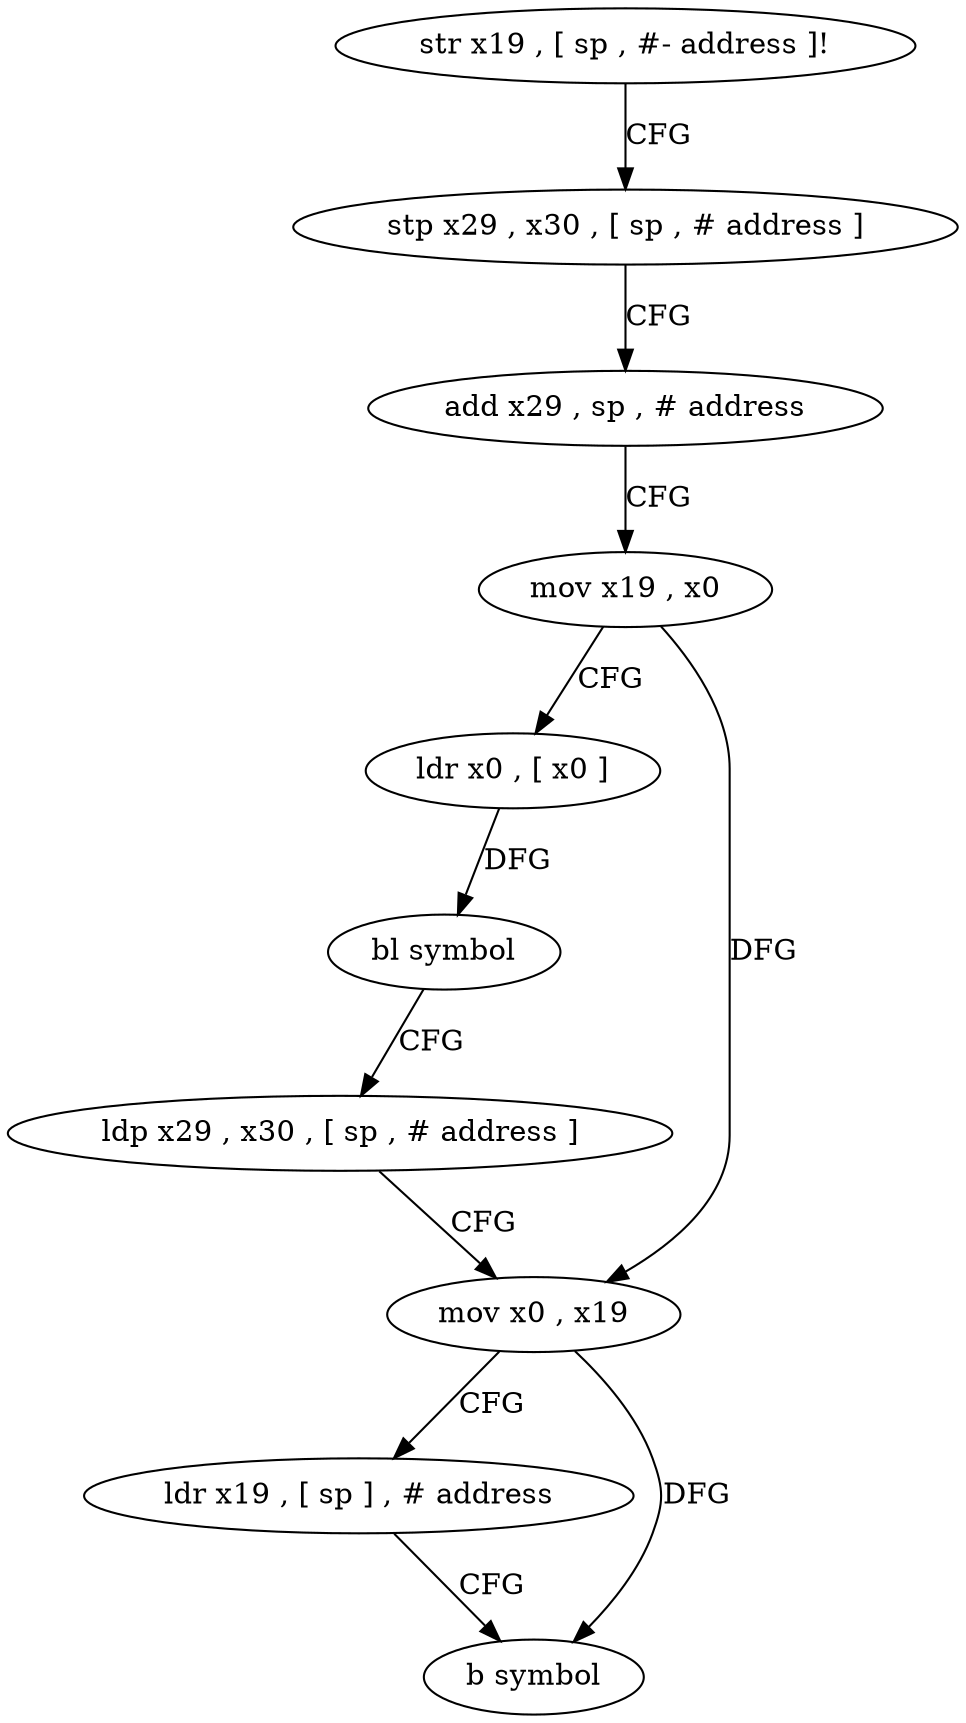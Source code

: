 digraph "func" {
"4243656" [label = "str x19 , [ sp , #- address ]!" ]
"4243660" [label = "stp x29 , x30 , [ sp , # address ]" ]
"4243664" [label = "add x29 , sp , # address" ]
"4243668" [label = "mov x19 , x0" ]
"4243672" [label = "ldr x0 , [ x0 ]" ]
"4243676" [label = "bl symbol" ]
"4243680" [label = "ldp x29 , x30 , [ sp , # address ]" ]
"4243684" [label = "mov x0 , x19" ]
"4243688" [label = "ldr x19 , [ sp ] , # address" ]
"4243692" [label = "b symbol" ]
"4243656" -> "4243660" [ label = "CFG" ]
"4243660" -> "4243664" [ label = "CFG" ]
"4243664" -> "4243668" [ label = "CFG" ]
"4243668" -> "4243672" [ label = "CFG" ]
"4243668" -> "4243684" [ label = "DFG" ]
"4243672" -> "4243676" [ label = "DFG" ]
"4243676" -> "4243680" [ label = "CFG" ]
"4243680" -> "4243684" [ label = "CFG" ]
"4243684" -> "4243688" [ label = "CFG" ]
"4243684" -> "4243692" [ label = "DFG" ]
"4243688" -> "4243692" [ label = "CFG" ]
}
